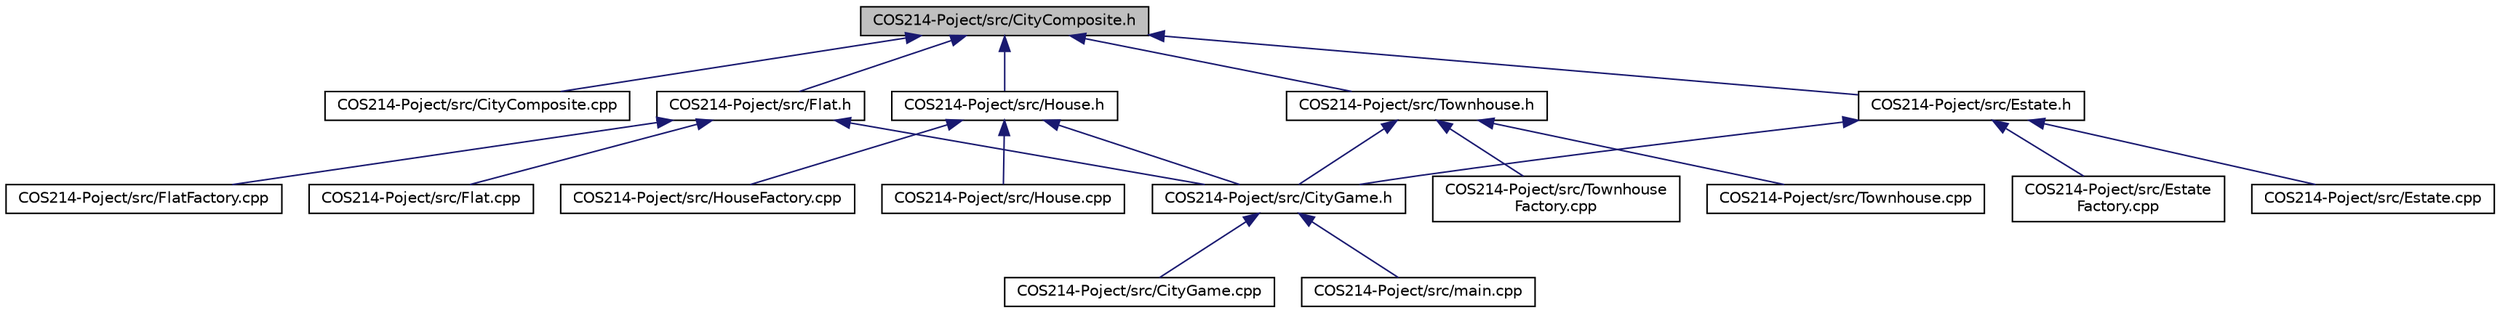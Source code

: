 digraph "COS214-Poject/src/CityComposite.h"
{
 // LATEX_PDF_SIZE
  edge [fontname="Helvetica",fontsize="10",labelfontname="Helvetica",labelfontsize="10"];
  node [fontname="Helvetica",fontsize="10",shape=record];
  Node1 [label="COS214-Poject/src/CityComposite.h",height=0.2,width=0.4,color="black", fillcolor="grey75", style="filled", fontcolor="black",tooltip="Defines the CityComposite class, which represents a composite structure containing multiple city zone..."];
  Node1 -> Node2 [dir="back",color="midnightblue",fontsize="10",style="solid",fontname="Helvetica"];
  Node2 [label="COS214-Poject/src/CityComposite.cpp",height=0.2,width=0.4,color="black", fillcolor="white", style="filled",URL="$CityComposite_8cpp.html",tooltip="Implementation of the CityComposite class, which manages zones, happiness, and tax adjustments for th..."];
  Node1 -> Node3 [dir="back",color="midnightblue",fontsize="10",style="solid",fontname="Helvetica"];
  Node3 [label="COS214-Poject/src/Estate.h",height=0.2,width=0.4,color="black", fillcolor="white", style="filled",URL="$Estate_8h.html",tooltip=" "];
  Node3 -> Node4 [dir="back",color="midnightblue",fontsize="10",style="solid",fontname="Helvetica"];
  Node4 [label="COS214-Poject/src/CityGame.h",height=0.2,width=0.4,color="black", fillcolor="white", style="filled",URL="$CityGame_8h.html",tooltip=" "];
  Node4 -> Node5 [dir="back",color="midnightblue",fontsize="10",style="solid",fontname="Helvetica"];
  Node5 [label="COS214-Poject/src/CityGame.cpp",height=0.2,width=0.4,color="black", fillcolor="white", style="filled",URL="$CityGame_8cpp.html",tooltip=" "];
  Node4 -> Node6 [dir="back",color="midnightblue",fontsize="10",style="solid",fontname="Helvetica"];
  Node6 [label="COS214-Poject/src/main.cpp",height=0.2,width=0.4,color="black", fillcolor="white", style="filled",URL="$main_8cpp.html",tooltip=" "];
  Node3 -> Node7 [dir="back",color="midnightblue",fontsize="10",style="solid",fontname="Helvetica"];
  Node7 [label="COS214-Poject/src/Estate.cpp",height=0.2,width=0.4,color="black", fillcolor="white", style="filled",URL="$Estate_8cpp.html",tooltip=" "];
  Node3 -> Node8 [dir="back",color="midnightblue",fontsize="10",style="solid",fontname="Helvetica"];
  Node8 [label="COS214-Poject/src/Estate\lFactory.cpp",height=0.2,width=0.4,color="black", fillcolor="white", style="filled",URL="$EstateFactory_8cpp.html",tooltip=" "];
  Node1 -> Node9 [dir="back",color="midnightblue",fontsize="10",style="solid",fontname="Helvetica"];
  Node9 [label="COS214-Poject/src/Flat.h",height=0.2,width=0.4,color="black", fillcolor="white", style="filled",URL="$Flat_8h.html",tooltip=" "];
  Node9 -> Node4 [dir="back",color="midnightblue",fontsize="10",style="solid",fontname="Helvetica"];
  Node9 -> Node10 [dir="back",color="midnightblue",fontsize="10",style="solid",fontname="Helvetica"];
  Node10 [label="COS214-Poject/src/Flat.cpp",height=0.2,width=0.4,color="black", fillcolor="white", style="filled",URL="$Flat_8cpp.html",tooltip=" "];
  Node9 -> Node11 [dir="back",color="midnightblue",fontsize="10",style="solid",fontname="Helvetica"];
  Node11 [label="COS214-Poject/src/FlatFactory.cpp",height=0.2,width=0.4,color="black", fillcolor="white", style="filled",URL="$FlatFactory_8cpp.html",tooltip=" "];
  Node1 -> Node12 [dir="back",color="midnightblue",fontsize="10",style="solid",fontname="Helvetica"];
  Node12 [label="COS214-Poject/src/House.h",height=0.2,width=0.4,color="black", fillcolor="white", style="filled",URL="$House_8h.html",tooltip="Header file for the House class, representing a residential building."];
  Node12 -> Node4 [dir="back",color="midnightblue",fontsize="10",style="solid",fontname="Helvetica"];
  Node12 -> Node13 [dir="back",color="midnightblue",fontsize="10",style="solid",fontname="Helvetica"];
  Node13 [label="COS214-Poject/src/House.cpp",height=0.2,width=0.4,color="black", fillcolor="white", style="filled",URL="$House_8cpp.html",tooltip=" "];
  Node12 -> Node14 [dir="back",color="midnightblue",fontsize="10",style="solid",fontname="Helvetica"];
  Node14 [label="COS214-Poject/src/HouseFactory.cpp",height=0.2,width=0.4,color="black", fillcolor="white", style="filled",URL="$HouseFactory_8cpp.html",tooltip=" "];
  Node1 -> Node15 [dir="back",color="midnightblue",fontsize="10",style="solid",fontname="Helvetica"];
  Node15 [label="COS214-Poject/src/Townhouse.h",height=0.2,width=0.4,color="black", fillcolor="white", style="filled",URL="$Townhouse_8h.html",tooltip=" "];
  Node15 -> Node4 [dir="back",color="midnightblue",fontsize="10",style="solid",fontname="Helvetica"];
  Node15 -> Node16 [dir="back",color="midnightblue",fontsize="10",style="solid",fontname="Helvetica"];
  Node16 [label="COS214-Poject/src/Townhouse.cpp",height=0.2,width=0.4,color="black", fillcolor="white", style="filled",URL="$Townhouse_8cpp.html",tooltip=" "];
  Node15 -> Node17 [dir="back",color="midnightblue",fontsize="10",style="solid",fontname="Helvetica"];
  Node17 [label="COS214-Poject/src/Townhouse\lFactory.cpp",height=0.2,width=0.4,color="black", fillcolor="white", style="filled",URL="$TownhouseFactory_8cpp.html",tooltip=" "];
}
